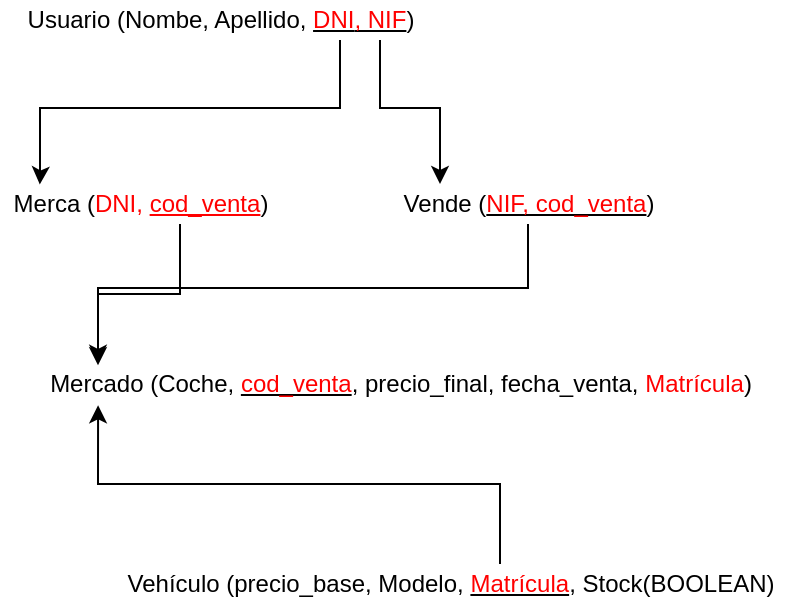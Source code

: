 <mxfile version="14.5.1" type="device"><diagram name="Página-1" id="szlfKkRyJm8aYtsz5Zy9"><mxGraphModel dx="621" dy="456" grid="1" gridSize="10" guides="1" tooltips="1" connect="1" arrows="1" fold="1" page="1" pageScale="1" pageWidth="827" pageHeight="1169" math="0" shadow="0"><root><mxCell id="0"/><mxCell id="1" parent="0"/><mxCell id="2hnqFOc3mP6h7ee0KKpp-1" style="edgeStyle=orthogonalEdgeStyle;rounded=0;orthogonalLoop=1;jettySize=auto;html=1;entryX=0.142;entryY=0.01;entryDx=0;entryDy=0;entryPerimeter=0;" edge="1" parent="1" source="-tThGCWjIBd93OFnUBF_-1" target="-tThGCWjIBd93OFnUBF_-5"><mxGeometry relative="1" as="geometry"><Array as="points"><mxPoint x="230" y="287"/><mxPoint x="80" y="287"/><mxPoint x="80" y="323"/></Array></mxGeometry></mxCell><mxCell id="2hnqFOc3mP6h7ee0KKpp-2" style="edgeStyle=orthogonalEdgeStyle;rounded=0;orthogonalLoop=1;jettySize=auto;html=1;" edge="1" parent="1" source="-tThGCWjIBd93OFnUBF_-1" target="-tThGCWjIBd93OFnUBF_-4"><mxGeometry relative="1" as="geometry"><Array as="points"><mxPoint x="250" y="287"/><mxPoint x="280" y="287"/></Array></mxGeometry></mxCell><mxCell id="-tThGCWjIBd93OFnUBF_-1" value="Usuario (Nombe, Apellido,&amp;nbsp;&lt;u&gt;&lt;font color=&quot;#ff0000&quot;&gt;DNI&lt;/font&gt;&lt;/u&gt;&lt;u&gt;&lt;font color=&quot;#ff0000&quot;&gt;, NIF&lt;/font&gt;&lt;/u&gt;)" style="text;html=1;align=center;verticalAlign=middle;resizable=0;points=[];autosize=1;strokeColor=none;fillColor=none;" parent="1" vertex="1"><mxGeometry x="65" y="233" width="210" height="20" as="geometry"/></mxCell><mxCell id="-tThGCWjIBd93OFnUBF_-2" value="Mercado (Coche, &lt;u&gt;&lt;font color=&quot;#ff0000&quot;&gt;cod_venta&lt;/font&gt;&lt;/u&gt;, precio_final, fecha_venta, &lt;font color=&quot;#ff0000&quot;&gt;Matrícula&lt;/font&gt;)" style="text;html=1;align=center;verticalAlign=middle;resizable=0;points=[];autosize=1;strokeColor=none;fillColor=none;" parent="1" vertex="1"><mxGeometry x="75" y="415" width="370" height="20" as="geometry"/></mxCell><mxCell id="-tThGCWjIBd93OFnUBF_-3" value="Vehículo (precio_base, Modelo, &lt;u&gt;&lt;font color=&quot;#ff0000&quot;&gt;Matrícula&lt;/font&gt;&lt;/u&gt;, Stock(BOOLEAN)" style="text;html=1;align=center;verticalAlign=middle;resizable=0;points=[];autosize=1;strokeColor=none;fillColor=none;" parent="1" vertex="1"><mxGeometry x="115" y="515" width="340" height="20" as="geometry"/></mxCell><mxCell id="2hnqFOc3mP6h7ee0KKpp-4" style="edgeStyle=orthogonalEdgeStyle;rounded=0;orthogonalLoop=1;jettySize=auto;html=1;entryX=0.091;entryY=-0.029;entryDx=0;entryDy=0;entryPerimeter=0;" edge="1" parent="1" source="-tThGCWjIBd93OFnUBF_-4" target="-tThGCWjIBd93OFnUBF_-2"><mxGeometry relative="1" as="geometry"><Array as="points"><mxPoint x="324" y="377"/><mxPoint x="109" y="377"/><mxPoint x="109" y="414"/></Array></mxGeometry></mxCell><mxCell id="-tThGCWjIBd93OFnUBF_-4" value="Vende (&lt;u&gt;&lt;font color=&quot;#ff0000&quot;&gt;NIF, cod_venta&lt;/font&gt;&lt;/u&gt;)" style="text;html=1;align=center;verticalAlign=middle;resizable=0;points=[];autosize=1;strokeColor=none;fillColor=none;" parent="1" vertex="1"><mxGeometry x="254" y="325" width="140" height="20" as="geometry"/></mxCell><mxCell id="2hnqFOc3mP6h7ee0KKpp-3" style="edgeStyle=orthogonalEdgeStyle;rounded=0;orthogonalLoop=1;jettySize=auto;html=1;entryX=0.091;entryY=0.029;entryDx=0;entryDy=0;entryPerimeter=0;" edge="1" parent="1" source="-tThGCWjIBd93OFnUBF_-5" target="-tThGCWjIBd93OFnUBF_-2"><mxGeometry relative="1" as="geometry"><Array as="points"><mxPoint x="150" y="380"/><mxPoint x="109" y="380"/><mxPoint x="109" y="416"/></Array></mxGeometry></mxCell><mxCell id="-tThGCWjIBd93OFnUBF_-5" value="Merca (&lt;font color=&quot;#ff0000&quot;&gt;DNI, &lt;u&gt;cod_venta&lt;/u&gt;&lt;/font&gt;)" style="text;html=1;align=center;verticalAlign=middle;resizable=0;points=[];autosize=1;strokeColor=none;fillColor=none;" parent="1" vertex="1"><mxGeometry x="60" y="325" width="140" height="20" as="geometry"/></mxCell><mxCell id="-tThGCWjIBd93OFnUBF_-9" style="edgeStyle=orthogonalEdgeStyle;rounded=0;orthogonalLoop=1;jettySize=auto;html=1;entryX=0.092;entryY=1.033;entryDx=0;entryDy=0;entryPerimeter=0;" parent="1" source="-tThGCWjIBd93OFnUBF_-3" target="-tThGCWjIBd93OFnUBF_-2" edge="1"><mxGeometry relative="1" as="geometry"><Array as="points"><mxPoint x="310" y="475"/><mxPoint x="109" y="475"/></Array></mxGeometry></mxCell></root></mxGraphModel></diagram></mxfile>